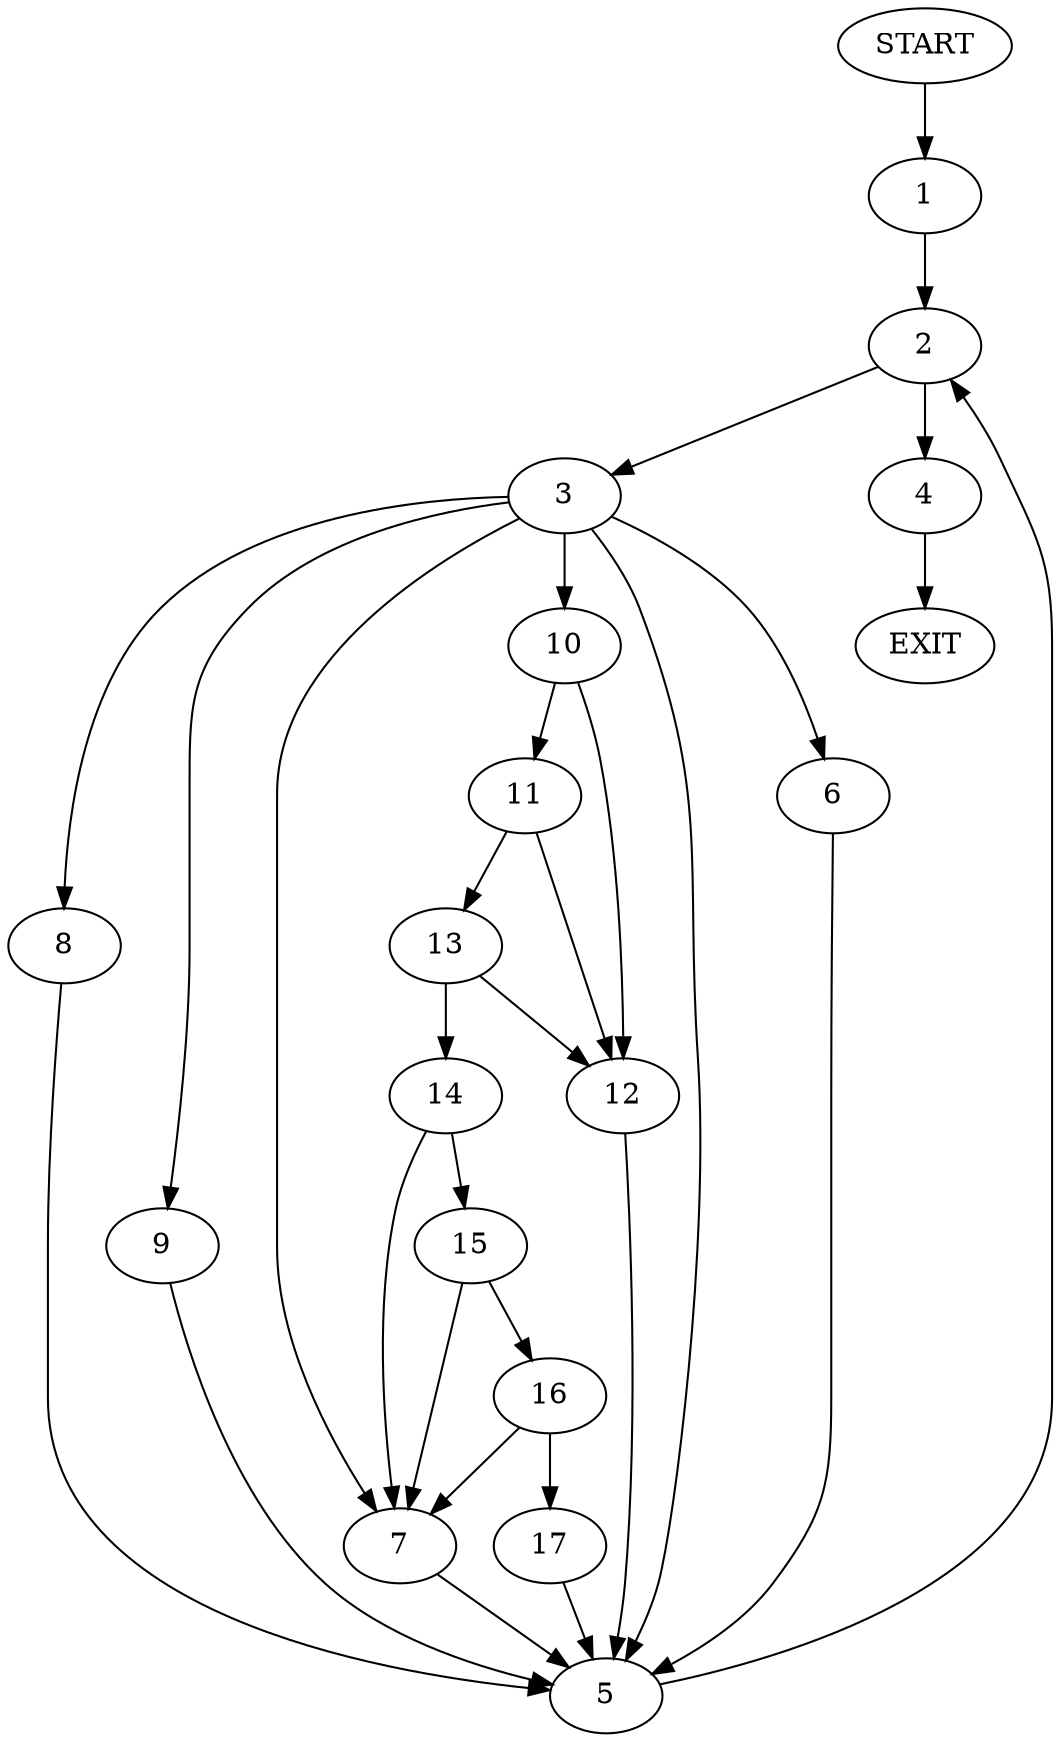 digraph {
0 [label="START"]
18 [label="EXIT"]
0 -> 1
1 -> 2
2 -> 3
2 -> 4
3 -> 5
3 -> 6
3 -> 7
3 -> 8
3 -> 9
3 -> 10
4 -> 18
8 -> 5
6 -> 5
9 -> 5
10 -> 11
10 -> 12
5 -> 2
7 -> 5
11 -> 13
11 -> 12
12 -> 5
13 -> 14
13 -> 12
14 -> 15
14 -> 7
15 -> 16
15 -> 7
16 -> 17
16 -> 7
17 -> 5
}
